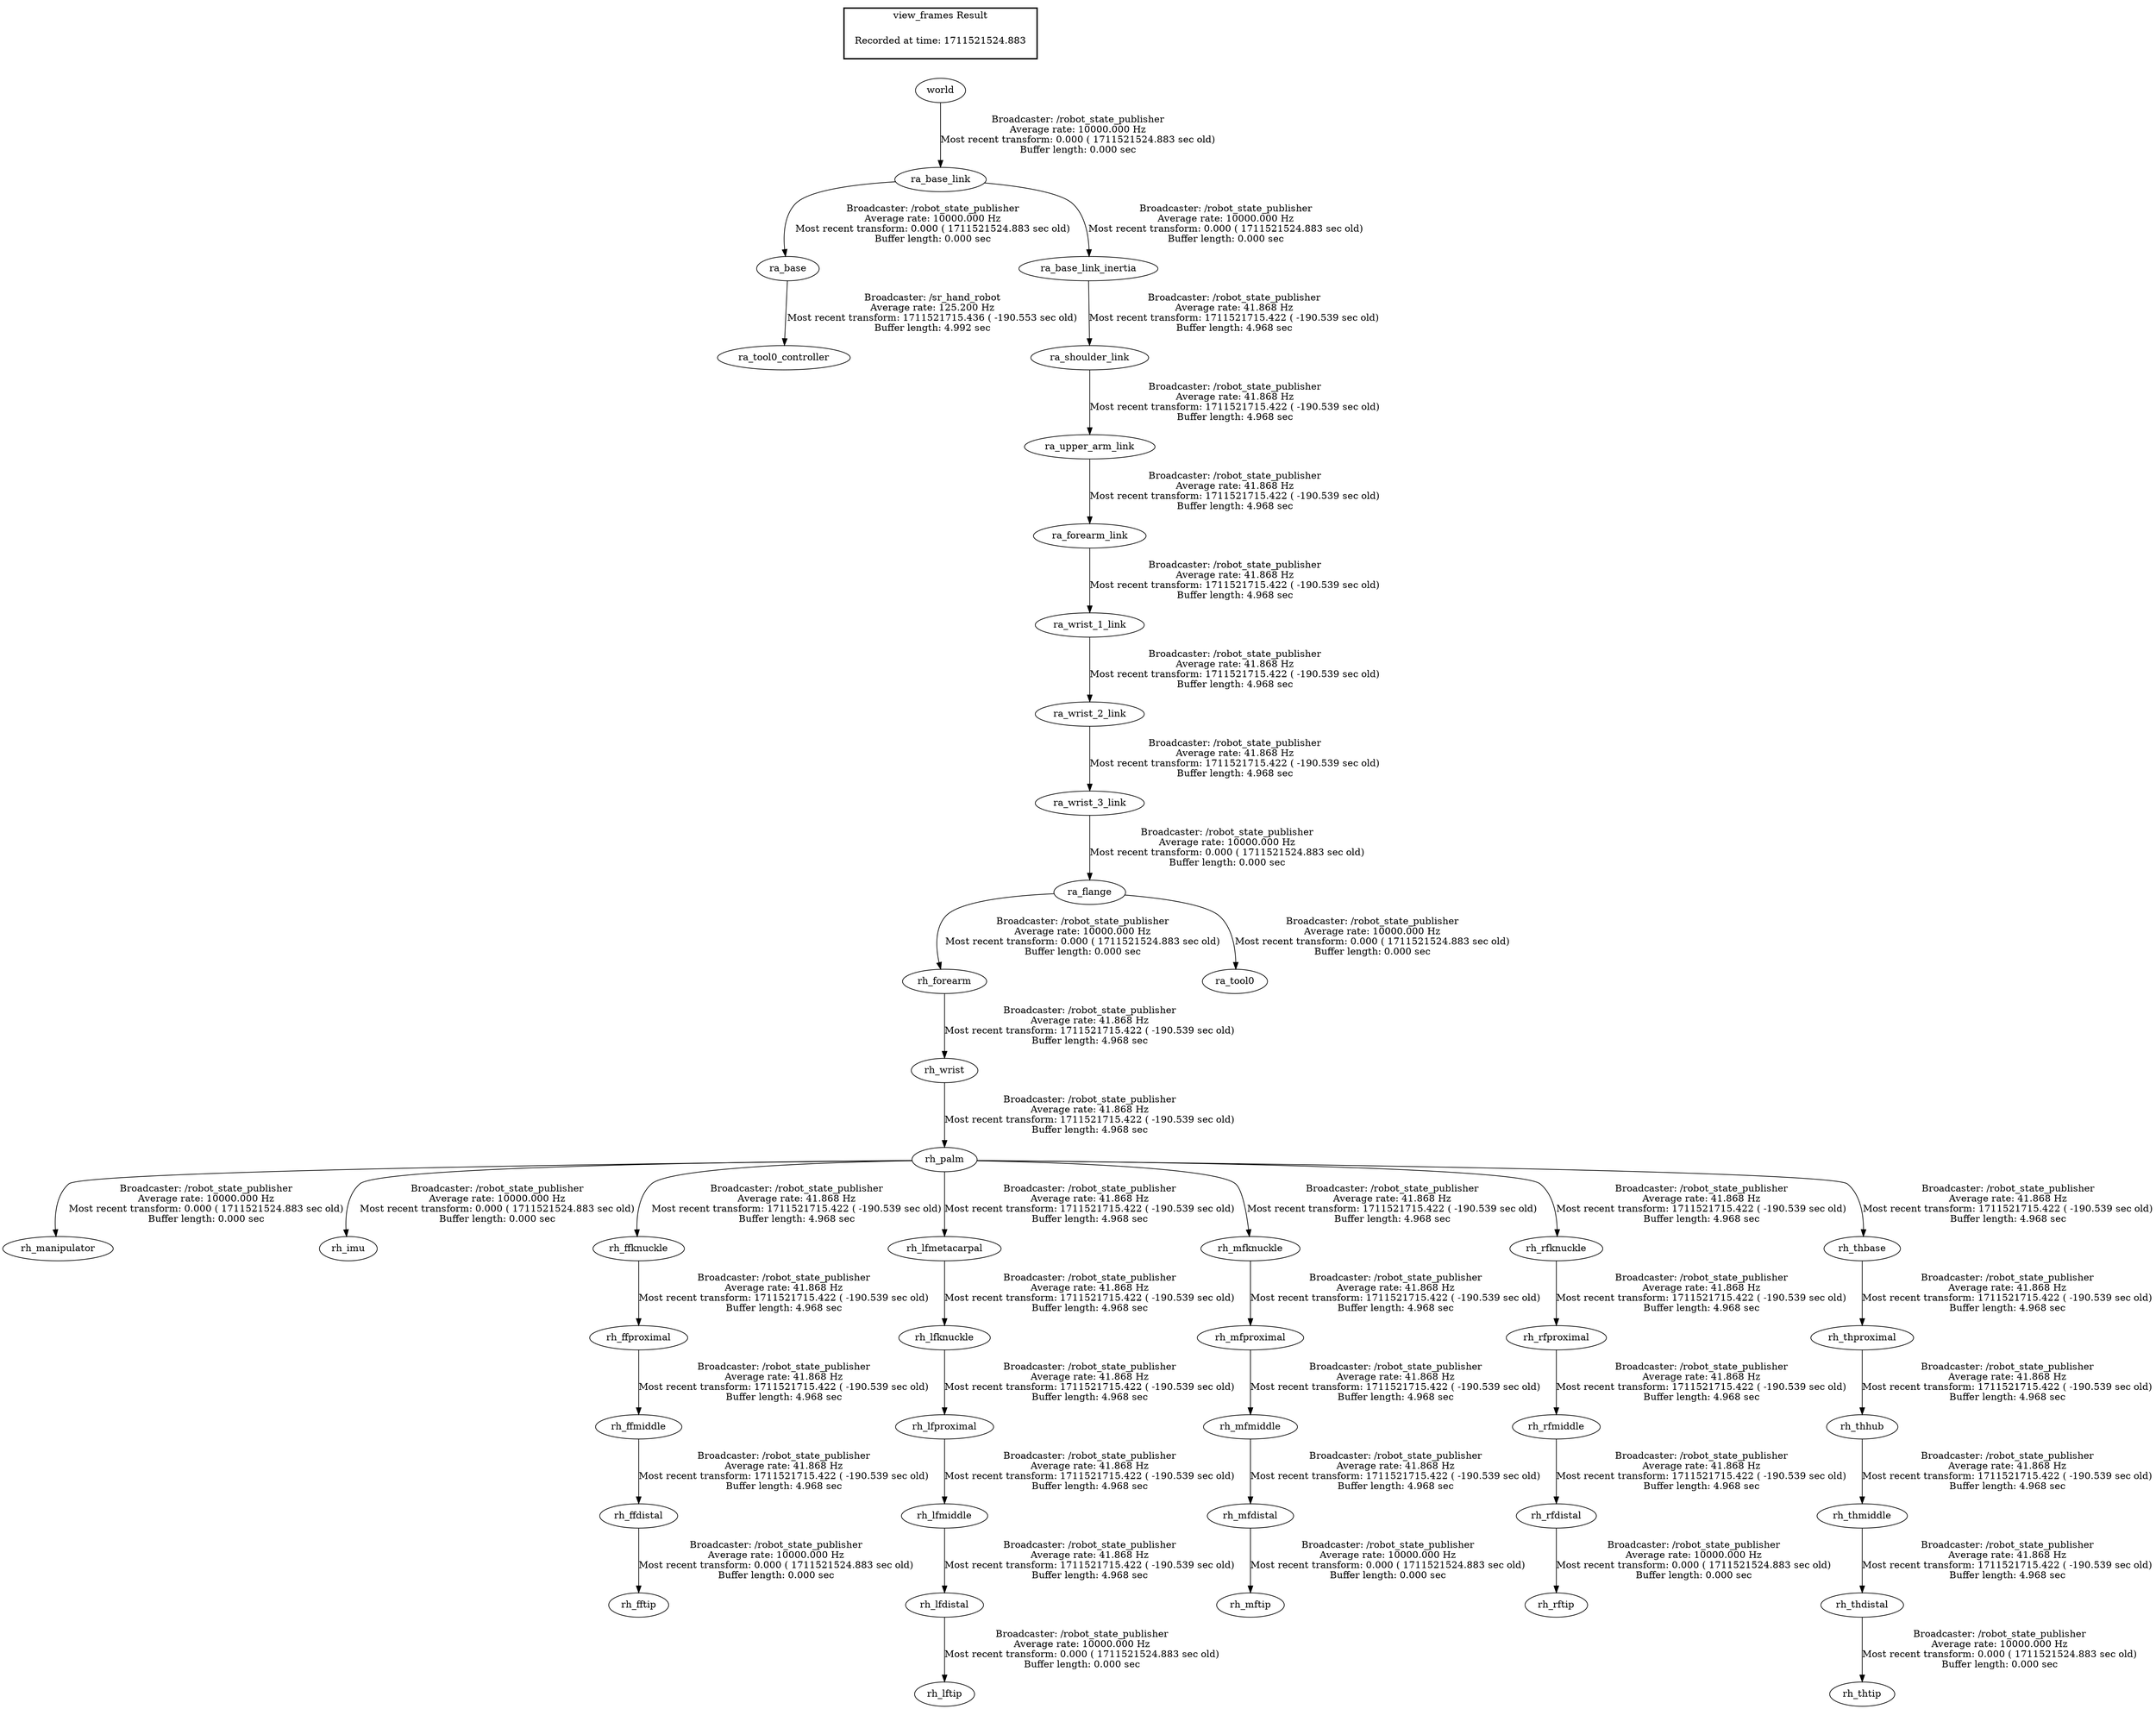 digraph G {
"ra_flange" -> "rh_forearm"[label="Broadcaster: /robot_state_publisher\nAverage rate: 10000.000 Hz\nMost recent transform: 0.000 ( 1711521524.883 sec old)\nBuffer length: 0.000 sec\n"];
"ra_wrist_3_link" -> "ra_flange"[label="Broadcaster: /robot_state_publisher\nAverage rate: 10000.000 Hz\nMost recent transform: 0.000 ( 1711521524.883 sec old)\nBuffer length: 0.000 sec\n"];
"ra_base_link" -> "ra_base"[label="Broadcaster: /robot_state_publisher\nAverage rate: 10000.000 Hz\nMost recent transform: 0.000 ( 1711521524.883 sec old)\nBuffer length: 0.000 sec\n"];
"world" -> "ra_base_link"[label="Broadcaster: /robot_state_publisher\nAverage rate: 10000.000 Hz\nMost recent transform: 0.000 ( 1711521524.883 sec old)\nBuffer length: 0.000 sec\n"];
"ra_base_link" -> "ra_base_link_inertia"[label="Broadcaster: /robot_state_publisher\nAverage rate: 10000.000 Hz\nMost recent transform: 0.000 ( 1711521524.883 sec old)\nBuffer length: 0.000 sec\n"];
"ra_flange" -> "ra_tool0"[label="Broadcaster: /robot_state_publisher\nAverage rate: 10000.000 Hz\nMost recent transform: 0.000 ( 1711521524.883 sec old)\nBuffer length: 0.000 sec\n"];
"ra_wrist_2_link" -> "ra_wrist_3_link"[label="Broadcaster: /robot_state_publisher\nAverage rate: 41.868 Hz\nMost recent transform: 1711521715.422 ( -190.539 sec old)\nBuffer length: 4.968 sec\n"];
"rh_ffdistal" -> "rh_fftip"[label="Broadcaster: /robot_state_publisher\nAverage rate: 10000.000 Hz\nMost recent transform: 0.000 ( 1711521524.883 sec old)\nBuffer length: 0.000 sec\n"];
"rh_ffmiddle" -> "rh_ffdistal"[label="Broadcaster: /robot_state_publisher\nAverage rate: 41.868 Hz\nMost recent transform: 1711521715.422 ( -190.539 sec old)\nBuffer length: 4.968 sec\n"];
"rh_lfdistal" -> "rh_lftip"[label="Broadcaster: /robot_state_publisher\nAverage rate: 10000.000 Hz\nMost recent transform: 0.000 ( 1711521524.883 sec old)\nBuffer length: 0.000 sec\n"];
"rh_lfmiddle" -> "rh_lfdistal"[label="Broadcaster: /robot_state_publisher\nAverage rate: 41.868 Hz\nMost recent transform: 1711521715.422 ( -190.539 sec old)\nBuffer length: 4.968 sec\n"];
"rh_mfdistal" -> "rh_mftip"[label="Broadcaster: /robot_state_publisher\nAverage rate: 10000.000 Hz\nMost recent transform: 0.000 ( 1711521524.883 sec old)\nBuffer length: 0.000 sec\n"];
"rh_mfmiddle" -> "rh_mfdistal"[label="Broadcaster: /robot_state_publisher\nAverage rate: 41.868 Hz\nMost recent transform: 1711521715.422 ( -190.539 sec old)\nBuffer length: 4.968 sec\n"];
"rh_rfdistal" -> "rh_rftip"[label="Broadcaster: /robot_state_publisher\nAverage rate: 10000.000 Hz\nMost recent transform: 0.000 ( 1711521524.883 sec old)\nBuffer length: 0.000 sec\n"];
"rh_rfmiddle" -> "rh_rfdistal"[label="Broadcaster: /robot_state_publisher\nAverage rate: 41.868 Hz\nMost recent transform: 1711521715.422 ( -190.539 sec old)\nBuffer length: 4.968 sec\n"];
"rh_palm" -> "rh_manipulator"[label="Broadcaster: /robot_state_publisher\nAverage rate: 10000.000 Hz\nMost recent transform: 0.000 ( 1711521524.883 sec old)\nBuffer length: 0.000 sec\n"];
"rh_wrist" -> "rh_palm"[label="Broadcaster: /robot_state_publisher\nAverage rate: 41.868 Hz\nMost recent transform: 1711521715.422 ( -190.539 sec old)\nBuffer length: 4.968 sec\n"];
"rh_palm" -> "rh_imu"[label="Broadcaster: /robot_state_publisher\nAverage rate: 10000.000 Hz\nMost recent transform: 0.000 ( 1711521524.883 sec old)\nBuffer length: 0.000 sec\n"];
"rh_thdistal" -> "rh_thtip"[label="Broadcaster: /robot_state_publisher\nAverage rate: 10000.000 Hz\nMost recent transform: 0.000 ( 1711521524.883 sec old)\nBuffer length: 0.000 sec\n"];
"rh_thmiddle" -> "rh_thdistal"[label="Broadcaster: /robot_state_publisher\nAverage rate: 41.868 Hz\nMost recent transform: 1711521715.422 ( -190.539 sec old)\nBuffer length: 4.968 sec\n"];
"ra_base" -> "ra_tool0_controller"[label="Broadcaster: /sr_hand_robot\nAverage rate: 125.200 Hz\nMost recent transform: 1711521715.436 ( -190.553 sec old)\nBuffer length: 4.992 sec\n"];
"ra_upper_arm_link" -> "ra_forearm_link"[label="Broadcaster: /robot_state_publisher\nAverage rate: 41.868 Hz\nMost recent transform: 1711521715.422 ( -190.539 sec old)\nBuffer length: 4.968 sec\n"];
"ra_shoulder_link" -> "ra_upper_arm_link"[label="Broadcaster: /robot_state_publisher\nAverage rate: 41.868 Hz\nMost recent transform: 1711521715.422 ( -190.539 sec old)\nBuffer length: 4.968 sec\n"];
"ra_base_link_inertia" -> "ra_shoulder_link"[label="Broadcaster: /robot_state_publisher\nAverage rate: 41.868 Hz\nMost recent transform: 1711521715.422 ( -190.539 sec old)\nBuffer length: 4.968 sec\n"];
"ra_forearm_link" -> "ra_wrist_1_link"[label="Broadcaster: /robot_state_publisher\nAverage rate: 41.868 Hz\nMost recent transform: 1711521715.422 ( -190.539 sec old)\nBuffer length: 4.968 sec\n"];
"ra_wrist_1_link" -> "ra_wrist_2_link"[label="Broadcaster: /robot_state_publisher\nAverage rate: 41.868 Hz\nMost recent transform: 1711521715.422 ( -190.539 sec old)\nBuffer length: 4.968 sec\n"];
"rh_ffproximal" -> "rh_ffmiddle"[label="Broadcaster: /robot_state_publisher\nAverage rate: 41.868 Hz\nMost recent transform: 1711521715.422 ( -190.539 sec old)\nBuffer length: 4.968 sec\n"];
"rh_ffknuckle" -> "rh_ffproximal"[label="Broadcaster: /robot_state_publisher\nAverage rate: 41.868 Hz\nMost recent transform: 1711521715.422 ( -190.539 sec old)\nBuffer length: 4.968 sec\n"];
"rh_palm" -> "rh_ffknuckle"[label="Broadcaster: /robot_state_publisher\nAverage rate: 41.868 Hz\nMost recent transform: 1711521715.422 ( -190.539 sec old)\nBuffer length: 4.968 sec\n"];
"rh_lfproximal" -> "rh_lfmiddle"[label="Broadcaster: /robot_state_publisher\nAverage rate: 41.868 Hz\nMost recent transform: 1711521715.422 ( -190.539 sec old)\nBuffer length: 4.968 sec\n"];
"rh_lfknuckle" -> "rh_lfproximal"[label="Broadcaster: /robot_state_publisher\nAverage rate: 41.868 Hz\nMost recent transform: 1711521715.422 ( -190.539 sec old)\nBuffer length: 4.968 sec\n"];
"rh_lfmetacarpal" -> "rh_lfknuckle"[label="Broadcaster: /robot_state_publisher\nAverage rate: 41.868 Hz\nMost recent transform: 1711521715.422 ( -190.539 sec old)\nBuffer length: 4.968 sec\n"];
"rh_palm" -> "rh_lfmetacarpal"[label="Broadcaster: /robot_state_publisher\nAverage rate: 41.868 Hz\nMost recent transform: 1711521715.422 ( -190.539 sec old)\nBuffer length: 4.968 sec\n"];
"rh_mfproximal" -> "rh_mfmiddle"[label="Broadcaster: /robot_state_publisher\nAverage rate: 41.868 Hz\nMost recent transform: 1711521715.422 ( -190.539 sec old)\nBuffer length: 4.968 sec\n"];
"rh_mfknuckle" -> "rh_mfproximal"[label="Broadcaster: /robot_state_publisher\nAverage rate: 41.868 Hz\nMost recent transform: 1711521715.422 ( -190.539 sec old)\nBuffer length: 4.968 sec\n"];
"rh_palm" -> "rh_mfknuckle"[label="Broadcaster: /robot_state_publisher\nAverage rate: 41.868 Hz\nMost recent transform: 1711521715.422 ( -190.539 sec old)\nBuffer length: 4.968 sec\n"];
"rh_rfproximal" -> "rh_rfmiddle"[label="Broadcaster: /robot_state_publisher\nAverage rate: 41.868 Hz\nMost recent transform: 1711521715.422 ( -190.539 sec old)\nBuffer length: 4.968 sec\n"];
"rh_rfknuckle" -> "rh_rfproximal"[label="Broadcaster: /robot_state_publisher\nAverage rate: 41.868 Hz\nMost recent transform: 1711521715.422 ( -190.539 sec old)\nBuffer length: 4.968 sec\n"];
"rh_palm" -> "rh_rfknuckle"[label="Broadcaster: /robot_state_publisher\nAverage rate: 41.868 Hz\nMost recent transform: 1711521715.422 ( -190.539 sec old)\nBuffer length: 4.968 sec\n"];
"rh_thhub" -> "rh_thmiddle"[label="Broadcaster: /robot_state_publisher\nAverage rate: 41.868 Hz\nMost recent transform: 1711521715.422 ( -190.539 sec old)\nBuffer length: 4.968 sec\n"];
"rh_thproximal" -> "rh_thhub"[label="Broadcaster: /robot_state_publisher\nAverage rate: 41.868 Hz\nMost recent transform: 1711521715.422 ( -190.539 sec old)\nBuffer length: 4.968 sec\n"];
"rh_thbase" -> "rh_thproximal"[label="Broadcaster: /robot_state_publisher\nAverage rate: 41.868 Hz\nMost recent transform: 1711521715.422 ( -190.539 sec old)\nBuffer length: 4.968 sec\n"];
"rh_palm" -> "rh_thbase"[label="Broadcaster: /robot_state_publisher\nAverage rate: 41.868 Hz\nMost recent transform: 1711521715.422 ( -190.539 sec old)\nBuffer length: 4.968 sec\n"];
"rh_forearm" -> "rh_wrist"[label="Broadcaster: /robot_state_publisher\nAverage rate: 41.868 Hz\nMost recent transform: 1711521715.422 ( -190.539 sec old)\nBuffer length: 4.968 sec\n"];
edge [style=invis];
 subgraph cluster_legend { style=bold; color=black; label ="view_frames Result";
"Recorded at time: 1711521524.883"[ shape=plaintext ] ;
 }->"world";
}